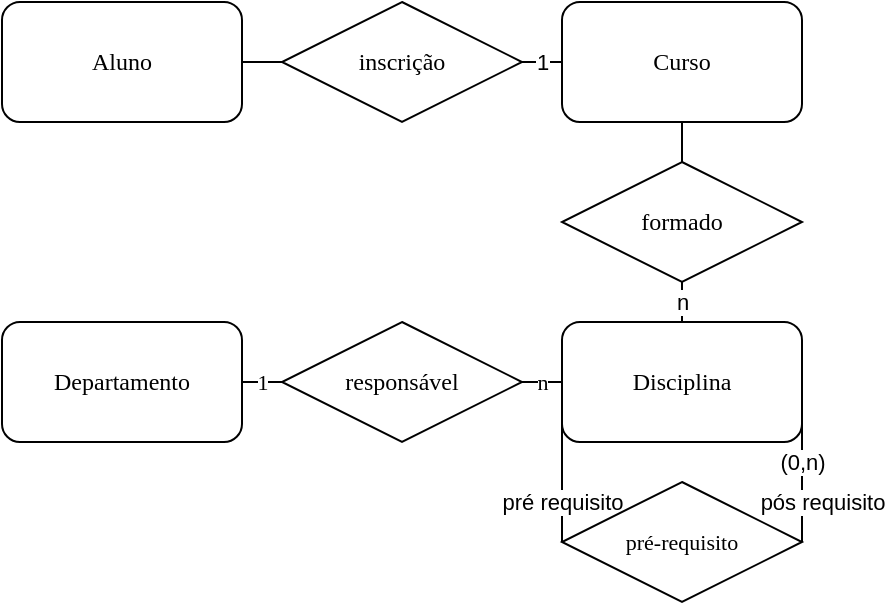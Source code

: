 <mxfile version="21.1.6" type="github">
  <diagram name="Página-1" id="eTatCwYElHbo2Cp0U4fl">
    <mxGraphModel dx="2607" dy="1447" grid="1" gridSize="10" guides="1" tooltips="1" connect="1" arrows="1" fold="1" page="1" pageScale="1" pageWidth="827" pageHeight="1169" math="0" shadow="0">
      <root>
        <mxCell id="0" />
        <mxCell id="1" parent="0" />
        <mxCell id="AceAsUWEEqcn7B57bASq-1" value="Departamento" style="rounded=1;whiteSpace=wrap;html=1;fontFamily=Comic Sans MS;" vertex="1" parent="1">
          <mxGeometry x="200" y="240" width="120" height="60" as="geometry" />
        </mxCell>
        <mxCell id="AceAsUWEEqcn7B57bASq-8" value="pré requisito" style="edgeStyle=none;shape=connector;rounded=0;orthogonalLoop=1;jettySize=auto;html=1;exitX=0;exitY=0.75;exitDx=0;exitDy=0;entryX=0;entryY=0.5;entryDx=0;entryDy=0;labelBackgroundColor=default;strokeColor=default;fontFamily=Helvetica;fontSize=11;fontColor=default;endArrow=none;endFill=0;" edge="1" parent="1" source="AceAsUWEEqcn7B57bASq-2" target="AceAsUWEEqcn7B57bASq-6">
          <mxGeometry x="0.385" relative="1" as="geometry">
            <mxPoint as="offset" />
          </mxGeometry>
        </mxCell>
        <mxCell id="AceAsUWEEqcn7B57bASq-9" value="pós requisito" style="edgeStyle=none;shape=connector;rounded=0;orthogonalLoop=1;jettySize=auto;html=1;exitX=1;exitY=0.75;exitDx=0;exitDy=0;entryX=1;entryY=0.5;entryDx=0;entryDy=0;labelBackgroundColor=default;strokeColor=default;fontFamily=Helvetica;fontSize=11;fontColor=default;endArrow=none;endFill=0;" edge="1" parent="1" source="AceAsUWEEqcn7B57bASq-2" target="AceAsUWEEqcn7B57bASq-6">
          <mxGeometry x="0.385" y="10" relative="1" as="geometry">
            <mxPoint as="offset" />
          </mxGeometry>
        </mxCell>
        <mxCell id="AceAsUWEEqcn7B57bASq-11" value="(0,n)" style="edgeLabel;html=1;align=center;verticalAlign=middle;resizable=0;points=[];fontSize=11;fontFamily=Helvetica;fontColor=default;" vertex="1" connectable="0" parent="AceAsUWEEqcn7B57bASq-9">
          <mxGeometry x="-0.228" relative="1" as="geometry">
            <mxPoint as="offset" />
          </mxGeometry>
        </mxCell>
        <mxCell id="AceAsUWEEqcn7B57bASq-15" value="n" style="edgeStyle=none;shape=connector;rounded=0;orthogonalLoop=1;jettySize=auto;html=1;labelBackgroundColor=default;strokeColor=default;fontFamily=Helvetica;fontSize=11;fontColor=default;endArrow=none;endFill=0;" edge="1" parent="1" source="AceAsUWEEqcn7B57bASq-2">
          <mxGeometry relative="1" as="geometry">
            <mxPoint x="540" y="220" as="targetPoint" />
          </mxGeometry>
        </mxCell>
        <mxCell id="AceAsUWEEqcn7B57bASq-2" value="Disciplina" style="rounded=1;whiteSpace=wrap;html=1;fontFamily=Comic Sans MS;" vertex="1" parent="1">
          <mxGeometry x="480" y="240" width="120" height="60" as="geometry" />
        </mxCell>
        <mxCell id="AceAsUWEEqcn7B57bASq-4" value="n" style="rounded=0;orthogonalLoop=1;jettySize=auto;html=1;entryX=0;entryY=0.5;entryDx=0;entryDy=0;endArrow=none;endFill=0;fontFamily=Comic Sans MS;exitX=1;exitY=0.5;exitDx=0;exitDy=0;" edge="1" parent="1" source="AceAsUWEEqcn7B57bASq-3" target="AceAsUWEEqcn7B57bASq-2">
          <mxGeometry relative="1" as="geometry">
            <mxPoint x="470" y="270" as="sourcePoint" />
          </mxGeometry>
        </mxCell>
        <mxCell id="AceAsUWEEqcn7B57bASq-5" value="1" style="edgeStyle=none;shape=connector;rounded=0;orthogonalLoop=1;jettySize=auto;html=1;labelBackgroundColor=default;strokeColor=default;fontFamily=Comic Sans MS;fontSize=11;fontColor=default;endArrow=none;endFill=0;" edge="1" parent="1" source="AceAsUWEEqcn7B57bASq-3">
          <mxGeometry relative="1" as="geometry">
            <mxPoint x="320.0" y="270.0" as="targetPoint" />
          </mxGeometry>
        </mxCell>
        <mxCell id="AceAsUWEEqcn7B57bASq-3" value="responsável" style="shape=rhombus;perimeter=rhombusPerimeter;whiteSpace=wrap;html=1;align=center;fontFamily=Comic Sans MS;" vertex="1" parent="1">
          <mxGeometry x="340" y="240" width="120" height="60" as="geometry" />
        </mxCell>
        <mxCell id="AceAsUWEEqcn7B57bASq-6" value="pré-requisito" style="shape=rhombus;perimeter=rhombusPerimeter;whiteSpace=wrap;html=1;align=center;fontFamily=Comic Sans MS;fontSize=11;fontColor=default;" vertex="1" parent="1">
          <mxGeometry x="480" y="320" width="120" height="60" as="geometry" />
        </mxCell>
        <mxCell id="AceAsUWEEqcn7B57bASq-17" style="edgeStyle=none;shape=connector;rounded=0;orthogonalLoop=1;jettySize=auto;html=1;entryX=0.5;entryY=0;entryDx=0;entryDy=0;labelBackgroundColor=default;strokeColor=default;fontFamily=Helvetica;fontSize=11;fontColor=default;endArrow=none;endFill=0;" edge="1" parent="1" source="AceAsUWEEqcn7B57bASq-13" target="AceAsUWEEqcn7B57bASq-14">
          <mxGeometry relative="1" as="geometry" />
        </mxCell>
        <mxCell id="AceAsUWEEqcn7B57bASq-21" value="1" style="edgeStyle=none;shape=connector;rounded=0;orthogonalLoop=1;jettySize=auto;html=1;entryX=1;entryY=0.5;entryDx=0;entryDy=0;labelBackgroundColor=default;strokeColor=default;fontFamily=Helvetica;fontSize=11;fontColor=default;endArrow=none;endFill=0;" edge="1" parent="1" source="AceAsUWEEqcn7B57bASq-13" target="AceAsUWEEqcn7B57bASq-19">
          <mxGeometry relative="1" as="geometry" />
        </mxCell>
        <mxCell id="AceAsUWEEqcn7B57bASq-13" value="Curso" style="rounded=1;whiteSpace=wrap;html=1;fontFamily=Comic Sans MS;" vertex="1" parent="1">
          <mxGeometry x="480" y="80" width="120" height="60" as="geometry" />
        </mxCell>
        <mxCell id="AceAsUWEEqcn7B57bASq-14" value="formado" style="shape=rhombus;perimeter=rhombusPerimeter;whiteSpace=wrap;html=1;align=center;fontFamily=Comic Sans MS;" vertex="1" parent="1">
          <mxGeometry x="480" y="160" width="120" height="60" as="geometry" />
        </mxCell>
        <mxCell id="AceAsUWEEqcn7B57bASq-22" style="edgeStyle=none;shape=connector;rounded=0;orthogonalLoop=1;jettySize=auto;html=1;entryX=0;entryY=0.5;entryDx=0;entryDy=0;labelBackgroundColor=default;strokeColor=default;fontFamily=Helvetica;fontSize=11;fontColor=default;endArrow=none;endFill=0;" edge="1" parent="1" source="AceAsUWEEqcn7B57bASq-18" target="AceAsUWEEqcn7B57bASq-19">
          <mxGeometry relative="1" as="geometry" />
        </mxCell>
        <mxCell id="AceAsUWEEqcn7B57bASq-18" value="Aluno" style="rounded=1;whiteSpace=wrap;html=1;fontFamily=Comic Sans MS;" vertex="1" parent="1">
          <mxGeometry x="200" y="80" width="120" height="60" as="geometry" />
        </mxCell>
        <mxCell id="AceAsUWEEqcn7B57bASq-19" value="inscrição" style="shape=rhombus;perimeter=rhombusPerimeter;whiteSpace=wrap;html=1;align=center;fontFamily=Comic Sans MS;" vertex="1" parent="1">
          <mxGeometry x="340" y="80" width="120" height="60" as="geometry" />
        </mxCell>
      </root>
    </mxGraphModel>
  </diagram>
</mxfile>
